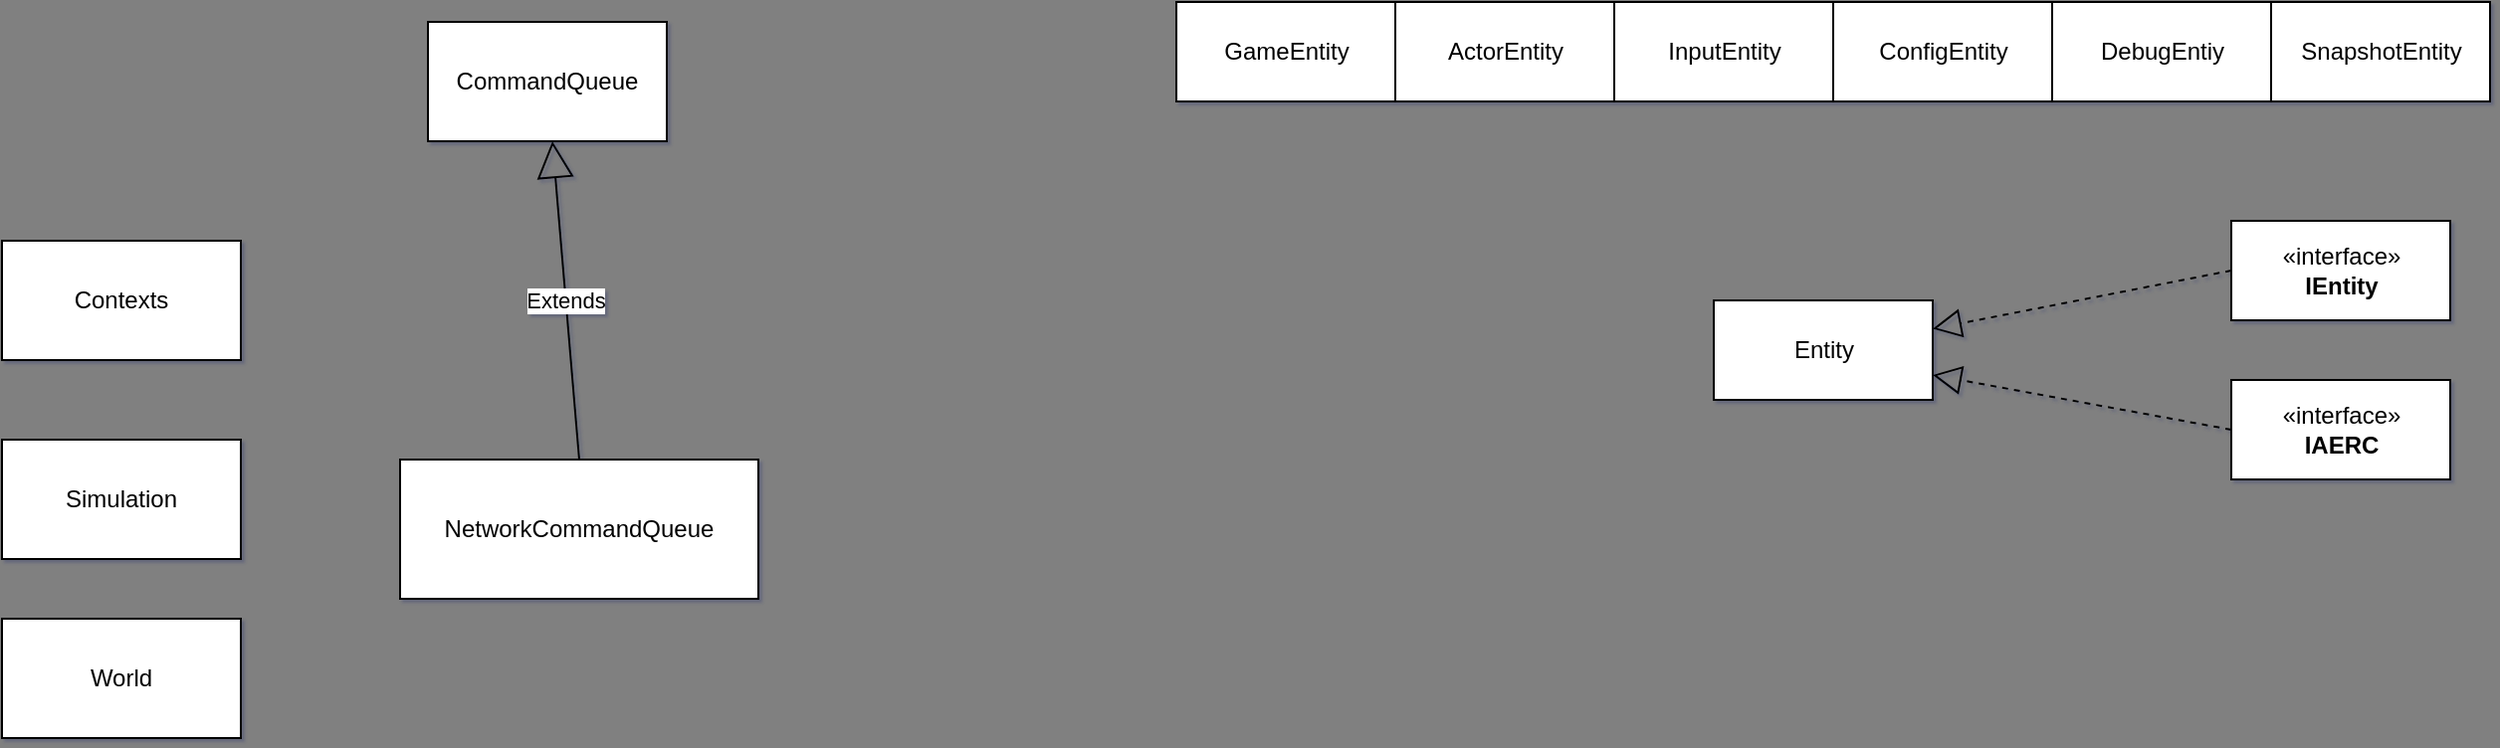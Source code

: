 ﻿<mxfile scale="1" border="0" disableSvgWarning="true">
    <diagram id="7Nfhjb_h99Bgx3w2r9ul" name="Page-1">
        <mxGraphModel dx="922" dy="617" grid="1" gridSize="10" guides="1" tooltips="1" connect="1" arrows="1" fold="1" page="1" pageScale="1" pageWidth="827" pageHeight="1169" background="#808080" math="0" shadow="1">
            <root>
                <mxCell id="0"/>
                <mxCell id="1" parent="0"/>
                <mxCell id="2" value="CommandQueue" style="rounded=0;whiteSpace=wrap;html=1;" parent="1" vertex="1">
                    <mxGeometry x="414" y="40" width="120" height="60" as="geometry"/>
                </mxCell>
                <mxCell id="3" value="Contexts" style="rounded=0;whiteSpace=wrap;html=1;" parent="1" vertex="1">
                    <mxGeometry x="200" y="150" width="120" height="60" as="geometry"/>
                </mxCell>
                <mxCell id="4" value="Simulation" style="rounded=0;whiteSpace=wrap;html=1;" parent="1" vertex="1">
                    <mxGeometry x="200" y="250" width="120" height="60" as="geometry"/>
                </mxCell>
                <mxCell id="5" value="World" style="rounded=0;whiteSpace=wrap;html=1;" parent="1" vertex="1">
                    <mxGeometry x="200" y="340" width="120" height="60" as="geometry"/>
                </mxCell>
                <mxCell id="7" value="NetworkCommandQueue" style="rounded=0;whiteSpace=wrap;html=1;" parent="1" vertex="1">
                    <mxGeometry x="400" y="260" width="180" height="70" as="geometry"/>
                </mxCell>
                <mxCell id="9" value="Extends" style="endArrow=block;endSize=16;endFill=0;html=1;exitX=0.5;exitY=0;exitDx=0;exitDy=0;" parent="1" source="7" target="2" edge="1">
                    <mxGeometry width="160" relative="1" as="geometry">
                        <mxPoint x="430" y="310" as="sourcePoint"/>
                        <mxPoint x="590" y="310" as="targetPoint"/>
                    </mxGeometry>
                </mxCell>
                <mxCell id="10" value="Entity" style="html=1;" vertex="1" parent="1">
                    <mxGeometry x="1060" y="180" width="110" height="50" as="geometry"/>
                </mxCell>
                <mxCell id="11" value="«interface»&lt;br&gt;&lt;b&gt;IEntity&lt;/b&gt;" style="html=1;" vertex="1" parent="1">
                    <mxGeometry x="1320" y="140" width="110" height="50" as="geometry"/>
                </mxCell>
                <mxCell id="14" value="" style="endArrow=block;dashed=1;endFill=0;endSize=12;html=1;exitX=0;exitY=0.5;exitDx=0;exitDy=0;" edge="1" parent="1" source="11" target="10">
                    <mxGeometry width="160" relative="1" as="geometry">
                        <mxPoint x="1040" y="290" as="sourcePoint"/>
                        <mxPoint x="1200" y="290" as="targetPoint"/>
                    </mxGeometry>
                </mxCell>
                <mxCell id="15" value="«interface»&lt;br&gt;&lt;b&gt;IAERC&lt;/b&gt;" style="html=1;" vertex="1" parent="1">
                    <mxGeometry x="1320" y="220" width="110" height="50" as="geometry"/>
                </mxCell>
                <mxCell id="16" value="" style="endArrow=block;dashed=1;endFill=0;endSize=12;html=1;exitX=0;exitY=0.5;exitDx=0;exitDy=0;entryX=1;entryY=0.75;entryDx=0;entryDy=0;" edge="1" parent="1" source="15" target="10">
                    <mxGeometry width="160" relative="1" as="geometry">
                        <mxPoint x="1320" y="215" as="sourcePoint"/>
                        <mxPoint x="1180" y="215" as="targetPoint"/>
                    </mxGeometry>
                </mxCell>
                <mxCell id="17" value="GameEntity" style="html=1;" vertex="1" parent="1">
                    <mxGeometry x="790" y="30" width="110" height="50" as="geometry"/>
                </mxCell>
                <mxCell id="18" value="ActorEntity" style="html=1;" vertex="1" parent="1">
                    <mxGeometry x="900" y="30" width="110" height="50" as="geometry"/>
                </mxCell>
                <mxCell id="19" value="InputEntity" style="html=1;" vertex="1" parent="1">
                    <mxGeometry x="1010" y="30" width="110" height="50" as="geometry"/>
                </mxCell>
                <mxCell id="20" value="ConfigEntity" style="html=1;" vertex="1" parent="1">
                    <mxGeometry x="1120" y="30" width="110" height="50" as="geometry"/>
                </mxCell>
                <mxCell id="21" value="DebugEntiy" style="html=1;" vertex="1" parent="1">
                    <mxGeometry x="1230" y="30" width="110" height="50" as="geometry"/>
                </mxCell>
                <mxCell id="22" value="SnapshotEntity" style="html=1;" vertex="1" parent="1">
                    <mxGeometry x="1340" y="30" width="110" height="50" as="geometry"/>
                </mxCell>
            </root>
        </mxGraphModel>
    </diagram>
</mxfile>